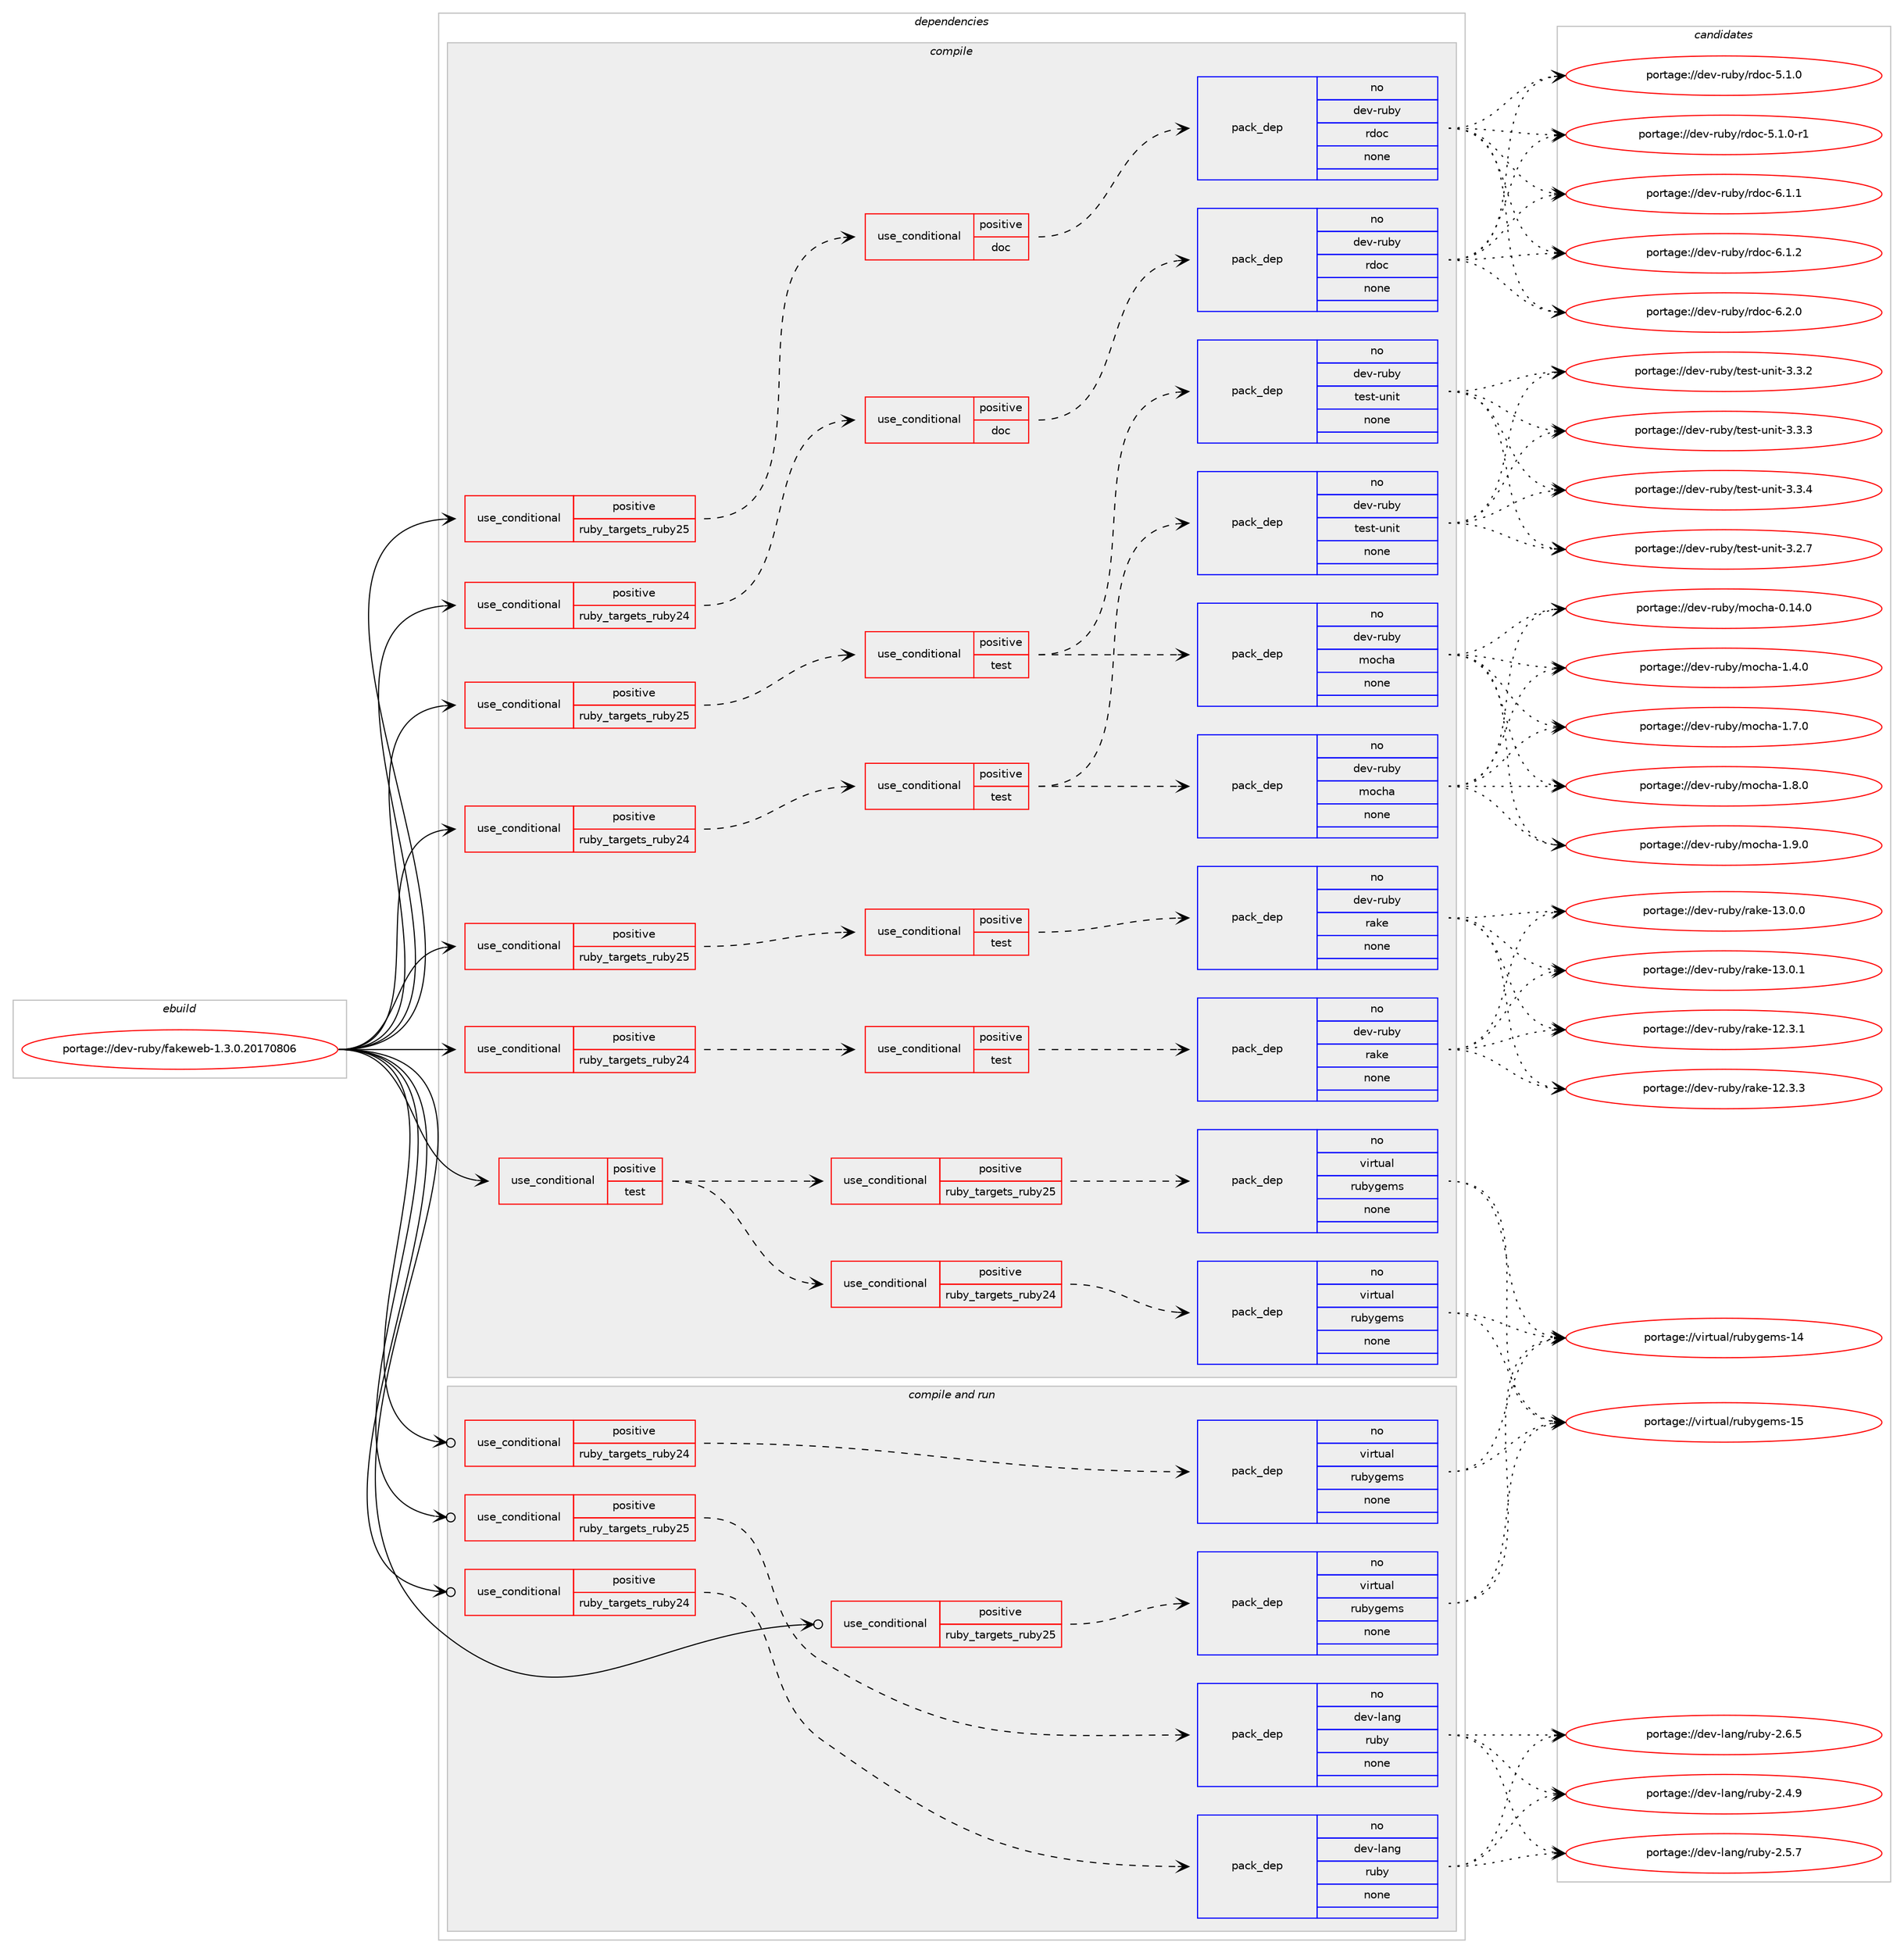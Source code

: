 digraph prolog {

# *************
# Graph options
# *************

newrank=true;
concentrate=true;
compound=true;
graph [rankdir=LR,fontname=Helvetica,fontsize=10,ranksep=1.5];#, ranksep=2.5, nodesep=0.2];
edge  [arrowhead=vee];
node  [fontname=Helvetica,fontsize=10];

# **********
# The ebuild
# **********

subgraph cluster_leftcol {
color=gray;
rank=same;
label=<<i>ebuild</i>>;
id [label="portage://dev-ruby/fakeweb-1.3.0.20170806", color=red, width=4, href="../dev-ruby/fakeweb-1.3.0.20170806.svg"];
}

# ****************
# The dependencies
# ****************

subgraph cluster_midcol {
color=gray;
label=<<i>dependencies</i>>;
subgraph cluster_compile {
fillcolor="#eeeeee";
style=filled;
label=<<i>compile</i>>;
subgraph cond51833 {
dependency220442 [label=<<TABLE BORDER="0" CELLBORDER="1" CELLSPACING="0" CELLPADDING="4"><TR><TD ROWSPAN="3" CELLPADDING="10">use_conditional</TD></TR><TR><TD>positive</TD></TR><TR><TD>ruby_targets_ruby24</TD></TR></TABLE>>, shape=none, color=red];
subgraph cond51834 {
dependency220443 [label=<<TABLE BORDER="0" CELLBORDER="1" CELLSPACING="0" CELLPADDING="4"><TR><TD ROWSPAN="3" CELLPADDING="10">use_conditional</TD></TR><TR><TD>positive</TD></TR><TR><TD>doc</TD></TR></TABLE>>, shape=none, color=red];
subgraph pack165127 {
dependency220444 [label=<<TABLE BORDER="0" CELLBORDER="1" CELLSPACING="0" CELLPADDING="4" WIDTH="220"><TR><TD ROWSPAN="6" CELLPADDING="30">pack_dep</TD></TR><TR><TD WIDTH="110">no</TD></TR><TR><TD>dev-ruby</TD></TR><TR><TD>rdoc</TD></TR><TR><TD>none</TD></TR><TR><TD></TD></TR></TABLE>>, shape=none, color=blue];
}
dependency220443:e -> dependency220444:w [weight=20,style="dashed",arrowhead="vee"];
}
dependency220442:e -> dependency220443:w [weight=20,style="dashed",arrowhead="vee"];
}
id:e -> dependency220442:w [weight=20,style="solid",arrowhead="vee"];
subgraph cond51835 {
dependency220445 [label=<<TABLE BORDER="0" CELLBORDER="1" CELLSPACING="0" CELLPADDING="4"><TR><TD ROWSPAN="3" CELLPADDING="10">use_conditional</TD></TR><TR><TD>positive</TD></TR><TR><TD>ruby_targets_ruby24</TD></TR></TABLE>>, shape=none, color=red];
subgraph cond51836 {
dependency220446 [label=<<TABLE BORDER="0" CELLBORDER="1" CELLSPACING="0" CELLPADDING="4"><TR><TD ROWSPAN="3" CELLPADDING="10">use_conditional</TD></TR><TR><TD>positive</TD></TR><TR><TD>test</TD></TR></TABLE>>, shape=none, color=red];
subgraph pack165128 {
dependency220447 [label=<<TABLE BORDER="0" CELLBORDER="1" CELLSPACING="0" CELLPADDING="4" WIDTH="220"><TR><TD ROWSPAN="6" CELLPADDING="30">pack_dep</TD></TR><TR><TD WIDTH="110">no</TD></TR><TR><TD>dev-ruby</TD></TR><TR><TD>mocha</TD></TR><TR><TD>none</TD></TR><TR><TD></TD></TR></TABLE>>, shape=none, color=blue];
}
dependency220446:e -> dependency220447:w [weight=20,style="dashed",arrowhead="vee"];
subgraph pack165129 {
dependency220448 [label=<<TABLE BORDER="0" CELLBORDER="1" CELLSPACING="0" CELLPADDING="4" WIDTH="220"><TR><TD ROWSPAN="6" CELLPADDING="30">pack_dep</TD></TR><TR><TD WIDTH="110">no</TD></TR><TR><TD>dev-ruby</TD></TR><TR><TD>test-unit</TD></TR><TR><TD>none</TD></TR><TR><TD></TD></TR></TABLE>>, shape=none, color=blue];
}
dependency220446:e -> dependency220448:w [weight=20,style="dashed",arrowhead="vee"];
}
dependency220445:e -> dependency220446:w [weight=20,style="dashed",arrowhead="vee"];
}
id:e -> dependency220445:w [weight=20,style="solid",arrowhead="vee"];
subgraph cond51837 {
dependency220449 [label=<<TABLE BORDER="0" CELLBORDER="1" CELLSPACING="0" CELLPADDING="4"><TR><TD ROWSPAN="3" CELLPADDING="10">use_conditional</TD></TR><TR><TD>positive</TD></TR><TR><TD>ruby_targets_ruby24</TD></TR></TABLE>>, shape=none, color=red];
subgraph cond51838 {
dependency220450 [label=<<TABLE BORDER="0" CELLBORDER="1" CELLSPACING="0" CELLPADDING="4"><TR><TD ROWSPAN="3" CELLPADDING="10">use_conditional</TD></TR><TR><TD>positive</TD></TR><TR><TD>test</TD></TR></TABLE>>, shape=none, color=red];
subgraph pack165130 {
dependency220451 [label=<<TABLE BORDER="0" CELLBORDER="1" CELLSPACING="0" CELLPADDING="4" WIDTH="220"><TR><TD ROWSPAN="6" CELLPADDING="30">pack_dep</TD></TR><TR><TD WIDTH="110">no</TD></TR><TR><TD>dev-ruby</TD></TR><TR><TD>rake</TD></TR><TR><TD>none</TD></TR><TR><TD></TD></TR></TABLE>>, shape=none, color=blue];
}
dependency220450:e -> dependency220451:w [weight=20,style="dashed",arrowhead="vee"];
}
dependency220449:e -> dependency220450:w [weight=20,style="dashed",arrowhead="vee"];
}
id:e -> dependency220449:w [weight=20,style="solid",arrowhead="vee"];
subgraph cond51839 {
dependency220452 [label=<<TABLE BORDER="0" CELLBORDER="1" CELLSPACING="0" CELLPADDING="4"><TR><TD ROWSPAN="3" CELLPADDING="10">use_conditional</TD></TR><TR><TD>positive</TD></TR><TR><TD>ruby_targets_ruby25</TD></TR></TABLE>>, shape=none, color=red];
subgraph cond51840 {
dependency220453 [label=<<TABLE BORDER="0" CELLBORDER="1" CELLSPACING="0" CELLPADDING="4"><TR><TD ROWSPAN="3" CELLPADDING="10">use_conditional</TD></TR><TR><TD>positive</TD></TR><TR><TD>doc</TD></TR></TABLE>>, shape=none, color=red];
subgraph pack165131 {
dependency220454 [label=<<TABLE BORDER="0" CELLBORDER="1" CELLSPACING="0" CELLPADDING="4" WIDTH="220"><TR><TD ROWSPAN="6" CELLPADDING="30">pack_dep</TD></TR><TR><TD WIDTH="110">no</TD></TR><TR><TD>dev-ruby</TD></TR><TR><TD>rdoc</TD></TR><TR><TD>none</TD></TR><TR><TD></TD></TR></TABLE>>, shape=none, color=blue];
}
dependency220453:e -> dependency220454:w [weight=20,style="dashed",arrowhead="vee"];
}
dependency220452:e -> dependency220453:w [weight=20,style="dashed",arrowhead="vee"];
}
id:e -> dependency220452:w [weight=20,style="solid",arrowhead="vee"];
subgraph cond51841 {
dependency220455 [label=<<TABLE BORDER="0" CELLBORDER="1" CELLSPACING="0" CELLPADDING="4"><TR><TD ROWSPAN="3" CELLPADDING="10">use_conditional</TD></TR><TR><TD>positive</TD></TR><TR><TD>ruby_targets_ruby25</TD></TR></TABLE>>, shape=none, color=red];
subgraph cond51842 {
dependency220456 [label=<<TABLE BORDER="0" CELLBORDER="1" CELLSPACING="0" CELLPADDING="4"><TR><TD ROWSPAN="3" CELLPADDING="10">use_conditional</TD></TR><TR><TD>positive</TD></TR><TR><TD>test</TD></TR></TABLE>>, shape=none, color=red];
subgraph pack165132 {
dependency220457 [label=<<TABLE BORDER="0" CELLBORDER="1" CELLSPACING="0" CELLPADDING="4" WIDTH="220"><TR><TD ROWSPAN="6" CELLPADDING="30">pack_dep</TD></TR><TR><TD WIDTH="110">no</TD></TR><TR><TD>dev-ruby</TD></TR><TR><TD>mocha</TD></TR><TR><TD>none</TD></TR><TR><TD></TD></TR></TABLE>>, shape=none, color=blue];
}
dependency220456:e -> dependency220457:w [weight=20,style="dashed",arrowhead="vee"];
subgraph pack165133 {
dependency220458 [label=<<TABLE BORDER="0" CELLBORDER="1" CELLSPACING="0" CELLPADDING="4" WIDTH="220"><TR><TD ROWSPAN="6" CELLPADDING="30">pack_dep</TD></TR><TR><TD WIDTH="110">no</TD></TR><TR><TD>dev-ruby</TD></TR><TR><TD>test-unit</TD></TR><TR><TD>none</TD></TR><TR><TD></TD></TR></TABLE>>, shape=none, color=blue];
}
dependency220456:e -> dependency220458:w [weight=20,style="dashed",arrowhead="vee"];
}
dependency220455:e -> dependency220456:w [weight=20,style="dashed",arrowhead="vee"];
}
id:e -> dependency220455:w [weight=20,style="solid",arrowhead="vee"];
subgraph cond51843 {
dependency220459 [label=<<TABLE BORDER="0" CELLBORDER="1" CELLSPACING="0" CELLPADDING="4"><TR><TD ROWSPAN="3" CELLPADDING="10">use_conditional</TD></TR><TR><TD>positive</TD></TR><TR><TD>ruby_targets_ruby25</TD></TR></TABLE>>, shape=none, color=red];
subgraph cond51844 {
dependency220460 [label=<<TABLE BORDER="0" CELLBORDER="1" CELLSPACING="0" CELLPADDING="4"><TR><TD ROWSPAN="3" CELLPADDING="10">use_conditional</TD></TR><TR><TD>positive</TD></TR><TR><TD>test</TD></TR></TABLE>>, shape=none, color=red];
subgraph pack165134 {
dependency220461 [label=<<TABLE BORDER="0" CELLBORDER="1" CELLSPACING="0" CELLPADDING="4" WIDTH="220"><TR><TD ROWSPAN="6" CELLPADDING="30">pack_dep</TD></TR><TR><TD WIDTH="110">no</TD></TR><TR><TD>dev-ruby</TD></TR><TR><TD>rake</TD></TR><TR><TD>none</TD></TR><TR><TD></TD></TR></TABLE>>, shape=none, color=blue];
}
dependency220460:e -> dependency220461:w [weight=20,style="dashed",arrowhead="vee"];
}
dependency220459:e -> dependency220460:w [weight=20,style="dashed",arrowhead="vee"];
}
id:e -> dependency220459:w [weight=20,style="solid",arrowhead="vee"];
subgraph cond51845 {
dependency220462 [label=<<TABLE BORDER="0" CELLBORDER="1" CELLSPACING="0" CELLPADDING="4"><TR><TD ROWSPAN="3" CELLPADDING="10">use_conditional</TD></TR><TR><TD>positive</TD></TR><TR><TD>test</TD></TR></TABLE>>, shape=none, color=red];
subgraph cond51846 {
dependency220463 [label=<<TABLE BORDER="0" CELLBORDER="1" CELLSPACING="0" CELLPADDING="4"><TR><TD ROWSPAN="3" CELLPADDING="10">use_conditional</TD></TR><TR><TD>positive</TD></TR><TR><TD>ruby_targets_ruby24</TD></TR></TABLE>>, shape=none, color=red];
subgraph pack165135 {
dependency220464 [label=<<TABLE BORDER="0" CELLBORDER="1" CELLSPACING="0" CELLPADDING="4" WIDTH="220"><TR><TD ROWSPAN="6" CELLPADDING="30">pack_dep</TD></TR><TR><TD WIDTH="110">no</TD></TR><TR><TD>virtual</TD></TR><TR><TD>rubygems</TD></TR><TR><TD>none</TD></TR><TR><TD></TD></TR></TABLE>>, shape=none, color=blue];
}
dependency220463:e -> dependency220464:w [weight=20,style="dashed",arrowhead="vee"];
}
dependency220462:e -> dependency220463:w [weight=20,style="dashed",arrowhead="vee"];
subgraph cond51847 {
dependency220465 [label=<<TABLE BORDER="0" CELLBORDER="1" CELLSPACING="0" CELLPADDING="4"><TR><TD ROWSPAN="3" CELLPADDING="10">use_conditional</TD></TR><TR><TD>positive</TD></TR><TR><TD>ruby_targets_ruby25</TD></TR></TABLE>>, shape=none, color=red];
subgraph pack165136 {
dependency220466 [label=<<TABLE BORDER="0" CELLBORDER="1" CELLSPACING="0" CELLPADDING="4" WIDTH="220"><TR><TD ROWSPAN="6" CELLPADDING="30">pack_dep</TD></TR><TR><TD WIDTH="110">no</TD></TR><TR><TD>virtual</TD></TR><TR><TD>rubygems</TD></TR><TR><TD>none</TD></TR><TR><TD></TD></TR></TABLE>>, shape=none, color=blue];
}
dependency220465:e -> dependency220466:w [weight=20,style="dashed",arrowhead="vee"];
}
dependency220462:e -> dependency220465:w [weight=20,style="dashed",arrowhead="vee"];
}
id:e -> dependency220462:w [weight=20,style="solid",arrowhead="vee"];
}
subgraph cluster_compileandrun {
fillcolor="#eeeeee";
style=filled;
label=<<i>compile and run</i>>;
subgraph cond51848 {
dependency220467 [label=<<TABLE BORDER="0" CELLBORDER="1" CELLSPACING="0" CELLPADDING="4"><TR><TD ROWSPAN="3" CELLPADDING="10">use_conditional</TD></TR><TR><TD>positive</TD></TR><TR><TD>ruby_targets_ruby24</TD></TR></TABLE>>, shape=none, color=red];
subgraph pack165137 {
dependency220468 [label=<<TABLE BORDER="0" CELLBORDER="1" CELLSPACING="0" CELLPADDING="4" WIDTH="220"><TR><TD ROWSPAN="6" CELLPADDING="30">pack_dep</TD></TR><TR><TD WIDTH="110">no</TD></TR><TR><TD>dev-lang</TD></TR><TR><TD>ruby</TD></TR><TR><TD>none</TD></TR><TR><TD></TD></TR></TABLE>>, shape=none, color=blue];
}
dependency220467:e -> dependency220468:w [weight=20,style="dashed",arrowhead="vee"];
}
id:e -> dependency220467:w [weight=20,style="solid",arrowhead="odotvee"];
subgraph cond51849 {
dependency220469 [label=<<TABLE BORDER="0" CELLBORDER="1" CELLSPACING="0" CELLPADDING="4"><TR><TD ROWSPAN="3" CELLPADDING="10">use_conditional</TD></TR><TR><TD>positive</TD></TR><TR><TD>ruby_targets_ruby24</TD></TR></TABLE>>, shape=none, color=red];
subgraph pack165138 {
dependency220470 [label=<<TABLE BORDER="0" CELLBORDER="1" CELLSPACING="0" CELLPADDING="4" WIDTH="220"><TR><TD ROWSPAN="6" CELLPADDING="30">pack_dep</TD></TR><TR><TD WIDTH="110">no</TD></TR><TR><TD>virtual</TD></TR><TR><TD>rubygems</TD></TR><TR><TD>none</TD></TR><TR><TD></TD></TR></TABLE>>, shape=none, color=blue];
}
dependency220469:e -> dependency220470:w [weight=20,style="dashed",arrowhead="vee"];
}
id:e -> dependency220469:w [weight=20,style="solid",arrowhead="odotvee"];
subgraph cond51850 {
dependency220471 [label=<<TABLE BORDER="0" CELLBORDER="1" CELLSPACING="0" CELLPADDING="4"><TR><TD ROWSPAN="3" CELLPADDING="10">use_conditional</TD></TR><TR><TD>positive</TD></TR><TR><TD>ruby_targets_ruby25</TD></TR></TABLE>>, shape=none, color=red];
subgraph pack165139 {
dependency220472 [label=<<TABLE BORDER="0" CELLBORDER="1" CELLSPACING="0" CELLPADDING="4" WIDTH="220"><TR><TD ROWSPAN="6" CELLPADDING="30">pack_dep</TD></TR><TR><TD WIDTH="110">no</TD></TR><TR><TD>dev-lang</TD></TR><TR><TD>ruby</TD></TR><TR><TD>none</TD></TR><TR><TD></TD></TR></TABLE>>, shape=none, color=blue];
}
dependency220471:e -> dependency220472:w [weight=20,style="dashed",arrowhead="vee"];
}
id:e -> dependency220471:w [weight=20,style="solid",arrowhead="odotvee"];
subgraph cond51851 {
dependency220473 [label=<<TABLE BORDER="0" CELLBORDER="1" CELLSPACING="0" CELLPADDING="4"><TR><TD ROWSPAN="3" CELLPADDING="10">use_conditional</TD></TR><TR><TD>positive</TD></TR><TR><TD>ruby_targets_ruby25</TD></TR></TABLE>>, shape=none, color=red];
subgraph pack165140 {
dependency220474 [label=<<TABLE BORDER="0" CELLBORDER="1" CELLSPACING="0" CELLPADDING="4" WIDTH="220"><TR><TD ROWSPAN="6" CELLPADDING="30">pack_dep</TD></TR><TR><TD WIDTH="110">no</TD></TR><TR><TD>virtual</TD></TR><TR><TD>rubygems</TD></TR><TR><TD>none</TD></TR><TR><TD></TD></TR></TABLE>>, shape=none, color=blue];
}
dependency220473:e -> dependency220474:w [weight=20,style="dashed",arrowhead="vee"];
}
id:e -> dependency220473:w [weight=20,style="solid",arrowhead="odotvee"];
}
subgraph cluster_run {
fillcolor="#eeeeee";
style=filled;
label=<<i>run</i>>;
}
}

# **************
# The candidates
# **************

subgraph cluster_choices {
rank=same;
color=gray;
label=<<i>candidates</i>>;

subgraph choice165127 {
color=black;
nodesep=1;
choiceportage10010111845114117981214711410011199455346494648 [label="portage://dev-ruby/rdoc-5.1.0", color=red, width=4,href="../dev-ruby/rdoc-5.1.0.svg"];
choiceportage100101118451141179812147114100111994553464946484511449 [label="portage://dev-ruby/rdoc-5.1.0-r1", color=red, width=4,href="../dev-ruby/rdoc-5.1.0-r1.svg"];
choiceportage10010111845114117981214711410011199455446494649 [label="portage://dev-ruby/rdoc-6.1.1", color=red, width=4,href="../dev-ruby/rdoc-6.1.1.svg"];
choiceportage10010111845114117981214711410011199455446494650 [label="portage://dev-ruby/rdoc-6.1.2", color=red, width=4,href="../dev-ruby/rdoc-6.1.2.svg"];
choiceportage10010111845114117981214711410011199455446504648 [label="portage://dev-ruby/rdoc-6.2.0", color=red, width=4,href="../dev-ruby/rdoc-6.2.0.svg"];
dependency220444:e -> choiceportage10010111845114117981214711410011199455346494648:w [style=dotted,weight="100"];
dependency220444:e -> choiceportage100101118451141179812147114100111994553464946484511449:w [style=dotted,weight="100"];
dependency220444:e -> choiceportage10010111845114117981214711410011199455446494649:w [style=dotted,weight="100"];
dependency220444:e -> choiceportage10010111845114117981214711410011199455446494650:w [style=dotted,weight="100"];
dependency220444:e -> choiceportage10010111845114117981214711410011199455446504648:w [style=dotted,weight="100"];
}
subgraph choice165128 {
color=black;
nodesep=1;
choiceportage100101118451141179812147109111991049745484649524648 [label="portage://dev-ruby/mocha-0.14.0", color=red, width=4,href="../dev-ruby/mocha-0.14.0.svg"];
choiceportage1001011184511411798121471091119910497454946524648 [label="portage://dev-ruby/mocha-1.4.0", color=red, width=4,href="../dev-ruby/mocha-1.4.0.svg"];
choiceportage1001011184511411798121471091119910497454946554648 [label="portage://dev-ruby/mocha-1.7.0", color=red, width=4,href="../dev-ruby/mocha-1.7.0.svg"];
choiceportage1001011184511411798121471091119910497454946564648 [label="portage://dev-ruby/mocha-1.8.0", color=red, width=4,href="../dev-ruby/mocha-1.8.0.svg"];
choiceportage1001011184511411798121471091119910497454946574648 [label="portage://dev-ruby/mocha-1.9.0", color=red, width=4,href="../dev-ruby/mocha-1.9.0.svg"];
dependency220447:e -> choiceportage100101118451141179812147109111991049745484649524648:w [style=dotted,weight="100"];
dependency220447:e -> choiceportage1001011184511411798121471091119910497454946524648:w [style=dotted,weight="100"];
dependency220447:e -> choiceportage1001011184511411798121471091119910497454946554648:w [style=dotted,weight="100"];
dependency220447:e -> choiceportage1001011184511411798121471091119910497454946564648:w [style=dotted,weight="100"];
dependency220447:e -> choiceportage1001011184511411798121471091119910497454946574648:w [style=dotted,weight="100"];
}
subgraph choice165129 {
color=black;
nodesep=1;
choiceportage10010111845114117981214711610111511645117110105116455146504655 [label="portage://dev-ruby/test-unit-3.2.7", color=red, width=4,href="../dev-ruby/test-unit-3.2.7.svg"];
choiceportage10010111845114117981214711610111511645117110105116455146514650 [label="portage://dev-ruby/test-unit-3.3.2", color=red, width=4,href="../dev-ruby/test-unit-3.3.2.svg"];
choiceportage10010111845114117981214711610111511645117110105116455146514651 [label="portage://dev-ruby/test-unit-3.3.3", color=red, width=4,href="../dev-ruby/test-unit-3.3.3.svg"];
choiceportage10010111845114117981214711610111511645117110105116455146514652 [label="portage://dev-ruby/test-unit-3.3.4", color=red, width=4,href="../dev-ruby/test-unit-3.3.4.svg"];
dependency220448:e -> choiceportage10010111845114117981214711610111511645117110105116455146504655:w [style=dotted,weight="100"];
dependency220448:e -> choiceportage10010111845114117981214711610111511645117110105116455146514650:w [style=dotted,weight="100"];
dependency220448:e -> choiceportage10010111845114117981214711610111511645117110105116455146514651:w [style=dotted,weight="100"];
dependency220448:e -> choiceportage10010111845114117981214711610111511645117110105116455146514652:w [style=dotted,weight="100"];
}
subgraph choice165130 {
color=black;
nodesep=1;
choiceportage1001011184511411798121471149710710145495046514649 [label="portage://dev-ruby/rake-12.3.1", color=red, width=4,href="../dev-ruby/rake-12.3.1.svg"];
choiceportage1001011184511411798121471149710710145495046514651 [label="portage://dev-ruby/rake-12.3.3", color=red, width=4,href="../dev-ruby/rake-12.3.3.svg"];
choiceportage1001011184511411798121471149710710145495146484648 [label="portage://dev-ruby/rake-13.0.0", color=red, width=4,href="../dev-ruby/rake-13.0.0.svg"];
choiceportage1001011184511411798121471149710710145495146484649 [label="portage://dev-ruby/rake-13.0.1", color=red, width=4,href="../dev-ruby/rake-13.0.1.svg"];
dependency220451:e -> choiceportage1001011184511411798121471149710710145495046514649:w [style=dotted,weight="100"];
dependency220451:e -> choiceportage1001011184511411798121471149710710145495046514651:w [style=dotted,weight="100"];
dependency220451:e -> choiceportage1001011184511411798121471149710710145495146484648:w [style=dotted,weight="100"];
dependency220451:e -> choiceportage1001011184511411798121471149710710145495146484649:w [style=dotted,weight="100"];
}
subgraph choice165131 {
color=black;
nodesep=1;
choiceportage10010111845114117981214711410011199455346494648 [label="portage://dev-ruby/rdoc-5.1.0", color=red, width=4,href="../dev-ruby/rdoc-5.1.0.svg"];
choiceportage100101118451141179812147114100111994553464946484511449 [label="portage://dev-ruby/rdoc-5.1.0-r1", color=red, width=4,href="../dev-ruby/rdoc-5.1.0-r1.svg"];
choiceportage10010111845114117981214711410011199455446494649 [label="portage://dev-ruby/rdoc-6.1.1", color=red, width=4,href="../dev-ruby/rdoc-6.1.1.svg"];
choiceportage10010111845114117981214711410011199455446494650 [label="portage://dev-ruby/rdoc-6.1.2", color=red, width=4,href="../dev-ruby/rdoc-6.1.2.svg"];
choiceportage10010111845114117981214711410011199455446504648 [label="portage://dev-ruby/rdoc-6.2.0", color=red, width=4,href="../dev-ruby/rdoc-6.2.0.svg"];
dependency220454:e -> choiceportage10010111845114117981214711410011199455346494648:w [style=dotted,weight="100"];
dependency220454:e -> choiceportage100101118451141179812147114100111994553464946484511449:w [style=dotted,weight="100"];
dependency220454:e -> choiceportage10010111845114117981214711410011199455446494649:w [style=dotted,weight="100"];
dependency220454:e -> choiceportage10010111845114117981214711410011199455446494650:w [style=dotted,weight="100"];
dependency220454:e -> choiceportage10010111845114117981214711410011199455446504648:w [style=dotted,weight="100"];
}
subgraph choice165132 {
color=black;
nodesep=1;
choiceportage100101118451141179812147109111991049745484649524648 [label="portage://dev-ruby/mocha-0.14.0", color=red, width=4,href="../dev-ruby/mocha-0.14.0.svg"];
choiceportage1001011184511411798121471091119910497454946524648 [label="portage://dev-ruby/mocha-1.4.0", color=red, width=4,href="../dev-ruby/mocha-1.4.0.svg"];
choiceportage1001011184511411798121471091119910497454946554648 [label="portage://dev-ruby/mocha-1.7.0", color=red, width=4,href="../dev-ruby/mocha-1.7.0.svg"];
choiceportage1001011184511411798121471091119910497454946564648 [label="portage://dev-ruby/mocha-1.8.0", color=red, width=4,href="../dev-ruby/mocha-1.8.0.svg"];
choiceportage1001011184511411798121471091119910497454946574648 [label="portage://dev-ruby/mocha-1.9.0", color=red, width=4,href="../dev-ruby/mocha-1.9.0.svg"];
dependency220457:e -> choiceportage100101118451141179812147109111991049745484649524648:w [style=dotted,weight="100"];
dependency220457:e -> choiceportage1001011184511411798121471091119910497454946524648:w [style=dotted,weight="100"];
dependency220457:e -> choiceportage1001011184511411798121471091119910497454946554648:w [style=dotted,weight="100"];
dependency220457:e -> choiceportage1001011184511411798121471091119910497454946564648:w [style=dotted,weight="100"];
dependency220457:e -> choiceportage1001011184511411798121471091119910497454946574648:w [style=dotted,weight="100"];
}
subgraph choice165133 {
color=black;
nodesep=1;
choiceportage10010111845114117981214711610111511645117110105116455146504655 [label="portage://dev-ruby/test-unit-3.2.7", color=red, width=4,href="../dev-ruby/test-unit-3.2.7.svg"];
choiceportage10010111845114117981214711610111511645117110105116455146514650 [label="portage://dev-ruby/test-unit-3.3.2", color=red, width=4,href="../dev-ruby/test-unit-3.3.2.svg"];
choiceportage10010111845114117981214711610111511645117110105116455146514651 [label="portage://dev-ruby/test-unit-3.3.3", color=red, width=4,href="../dev-ruby/test-unit-3.3.3.svg"];
choiceportage10010111845114117981214711610111511645117110105116455146514652 [label="portage://dev-ruby/test-unit-3.3.4", color=red, width=4,href="../dev-ruby/test-unit-3.3.4.svg"];
dependency220458:e -> choiceportage10010111845114117981214711610111511645117110105116455146504655:w [style=dotted,weight="100"];
dependency220458:e -> choiceportage10010111845114117981214711610111511645117110105116455146514650:w [style=dotted,weight="100"];
dependency220458:e -> choiceportage10010111845114117981214711610111511645117110105116455146514651:w [style=dotted,weight="100"];
dependency220458:e -> choiceportage10010111845114117981214711610111511645117110105116455146514652:w [style=dotted,weight="100"];
}
subgraph choice165134 {
color=black;
nodesep=1;
choiceportage1001011184511411798121471149710710145495046514649 [label="portage://dev-ruby/rake-12.3.1", color=red, width=4,href="../dev-ruby/rake-12.3.1.svg"];
choiceportage1001011184511411798121471149710710145495046514651 [label="portage://dev-ruby/rake-12.3.3", color=red, width=4,href="../dev-ruby/rake-12.3.3.svg"];
choiceportage1001011184511411798121471149710710145495146484648 [label="portage://dev-ruby/rake-13.0.0", color=red, width=4,href="../dev-ruby/rake-13.0.0.svg"];
choiceportage1001011184511411798121471149710710145495146484649 [label="portage://dev-ruby/rake-13.0.1", color=red, width=4,href="../dev-ruby/rake-13.0.1.svg"];
dependency220461:e -> choiceportage1001011184511411798121471149710710145495046514649:w [style=dotted,weight="100"];
dependency220461:e -> choiceportage1001011184511411798121471149710710145495046514651:w [style=dotted,weight="100"];
dependency220461:e -> choiceportage1001011184511411798121471149710710145495146484648:w [style=dotted,weight="100"];
dependency220461:e -> choiceportage1001011184511411798121471149710710145495146484649:w [style=dotted,weight="100"];
}
subgraph choice165135 {
color=black;
nodesep=1;
choiceportage118105114116117971084711411798121103101109115454952 [label="portage://virtual/rubygems-14", color=red, width=4,href="../virtual/rubygems-14.svg"];
choiceportage118105114116117971084711411798121103101109115454953 [label="portage://virtual/rubygems-15", color=red, width=4,href="../virtual/rubygems-15.svg"];
dependency220464:e -> choiceportage118105114116117971084711411798121103101109115454952:w [style=dotted,weight="100"];
dependency220464:e -> choiceportage118105114116117971084711411798121103101109115454953:w [style=dotted,weight="100"];
}
subgraph choice165136 {
color=black;
nodesep=1;
choiceportage118105114116117971084711411798121103101109115454952 [label="portage://virtual/rubygems-14", color=red, width=4,href="../virtual/rubygems-14.svg"];
choiceportage118105114116117971084711411798121103101109115454953 [label="portage://virtual/rubygems-15", color=red, width=4,href="../virtual/rubygems-15.svg"];
dependency220466:e -> choiceportage118105114116117971084711411798121103101109115454952:w [style=dotted,weight="100"];
dependency220466:e -> choiceportage118105114116117971084711411798121103101109115454953:w [style=dotted,weight="100"];
}
subgraph choice165137 {
color=black;
nodesep=1;
choiceportage10010111845108971101034711411798121455046524657 [label="portage://dev-lang/ruby-2.4.9", color=red, width=4,href="../dev-lang/ruby-2.4.9.svg"];
choiceportage10010111845108971101034711411798121455046534655 [label="portage://dev-lang/ruby-2.5.7", color=red, width=4,href="../dev-lang/ruby-2.5.7.svg"];
choiceportage10010111845108971101034711411798121455046544653 [label="portage://dev-lang/ruby-2.6.5", color=red, width=4,href="../dev-lang/ruby-2.6.5.svg"];
dependency220468:e -> choiceportage10010111845108971101034711411798121455046524657:w [style=dotted,weight="100"];
dependency220468:e -> choiceportage10010111845108971101034711411798121455046534655:w [style=dotted,weight="100"];
dependency220468:e -> choiceportage10010111845108971101034711411798121455046544653:w [style=dotted,weight="100"];
}
subgraph choice165138 {
color=black;
nodesep=1;
choiceportage118105114116117971084711411798121103101109115454952 [label="portage://virtual/rubygems-14", color=red, width=4,href="../virtual/rubygems-14.svg"];
choiceportage118105114116117971084711411798121103101109115454953 [label="portage://virtual/rubygems-15", color=red, width=4,href="../virtual/rubygems-15.svg"];
dependency220470:e -> choiceportage118105114116117971084711411798121103101109115454952:w [style=dotted,weight="100"];
dependency220470:e -> choiceportage118105114116117971084711411798121103101109115454953:w [style=dotted,weight="100"];
}
subgraph choice165139 {
color=black;
nodesep=1;
choiceportage10010111845108971101034711411798121455046524657 [label="portage://dev-lang/ruby-2.4.9", color=red, width=4,href="../dev-lang/ruby-2.4.9.svg"];
choiceportage10010111845108971101034711411798121455046534655 [label="portage://dev-lang/ruby-2.5.7", color=red, width=4,href="../dev-lang/ruby-2.5.7.svg"];
choiceportage10010111845108971101034711411798121455046544653 [label="portage://dev-lang/ruby-2.6.5", color=red, width=4,href="../dev-lang/ruby-2.6.5.svg"];
dependency220472:e -> choiceportage10010111845108971101034711411798121455046524657:w [style=dotted,weight="100"];
dependency220472:e -> choiceportage10010111845108971101034711411798121455046534655:w [style=dotted,weight="100"];
dependency220472:e -> choiceportage10010111845108971101034711411798121455046544653:w [style=dotted,weight="100"];
}
subgraph choice165140 {
color=black;
nodesep=1;
choiceportage118105114116117971084711411798121103101109115454952 [label="portage://virtual/rubygems-14", color=red, width=4,href="../virtual/rubygems-14.svg"];
choiceportage118105114116117971084711411798121103101109115454953 [label="portage://virtual/rubygems-15", color=red, width=4,href="../virtual/rubygems-15.svg"];
dependency220474:e -> choiceportage118105114116117971084711411798121103101109115454952:w [style=dotted,weight="100"];
dependency220474:e -> choiceportage118105114116117971084711411798121103101109115454953:w [style=dotted,weight="100"];
}
}

}
